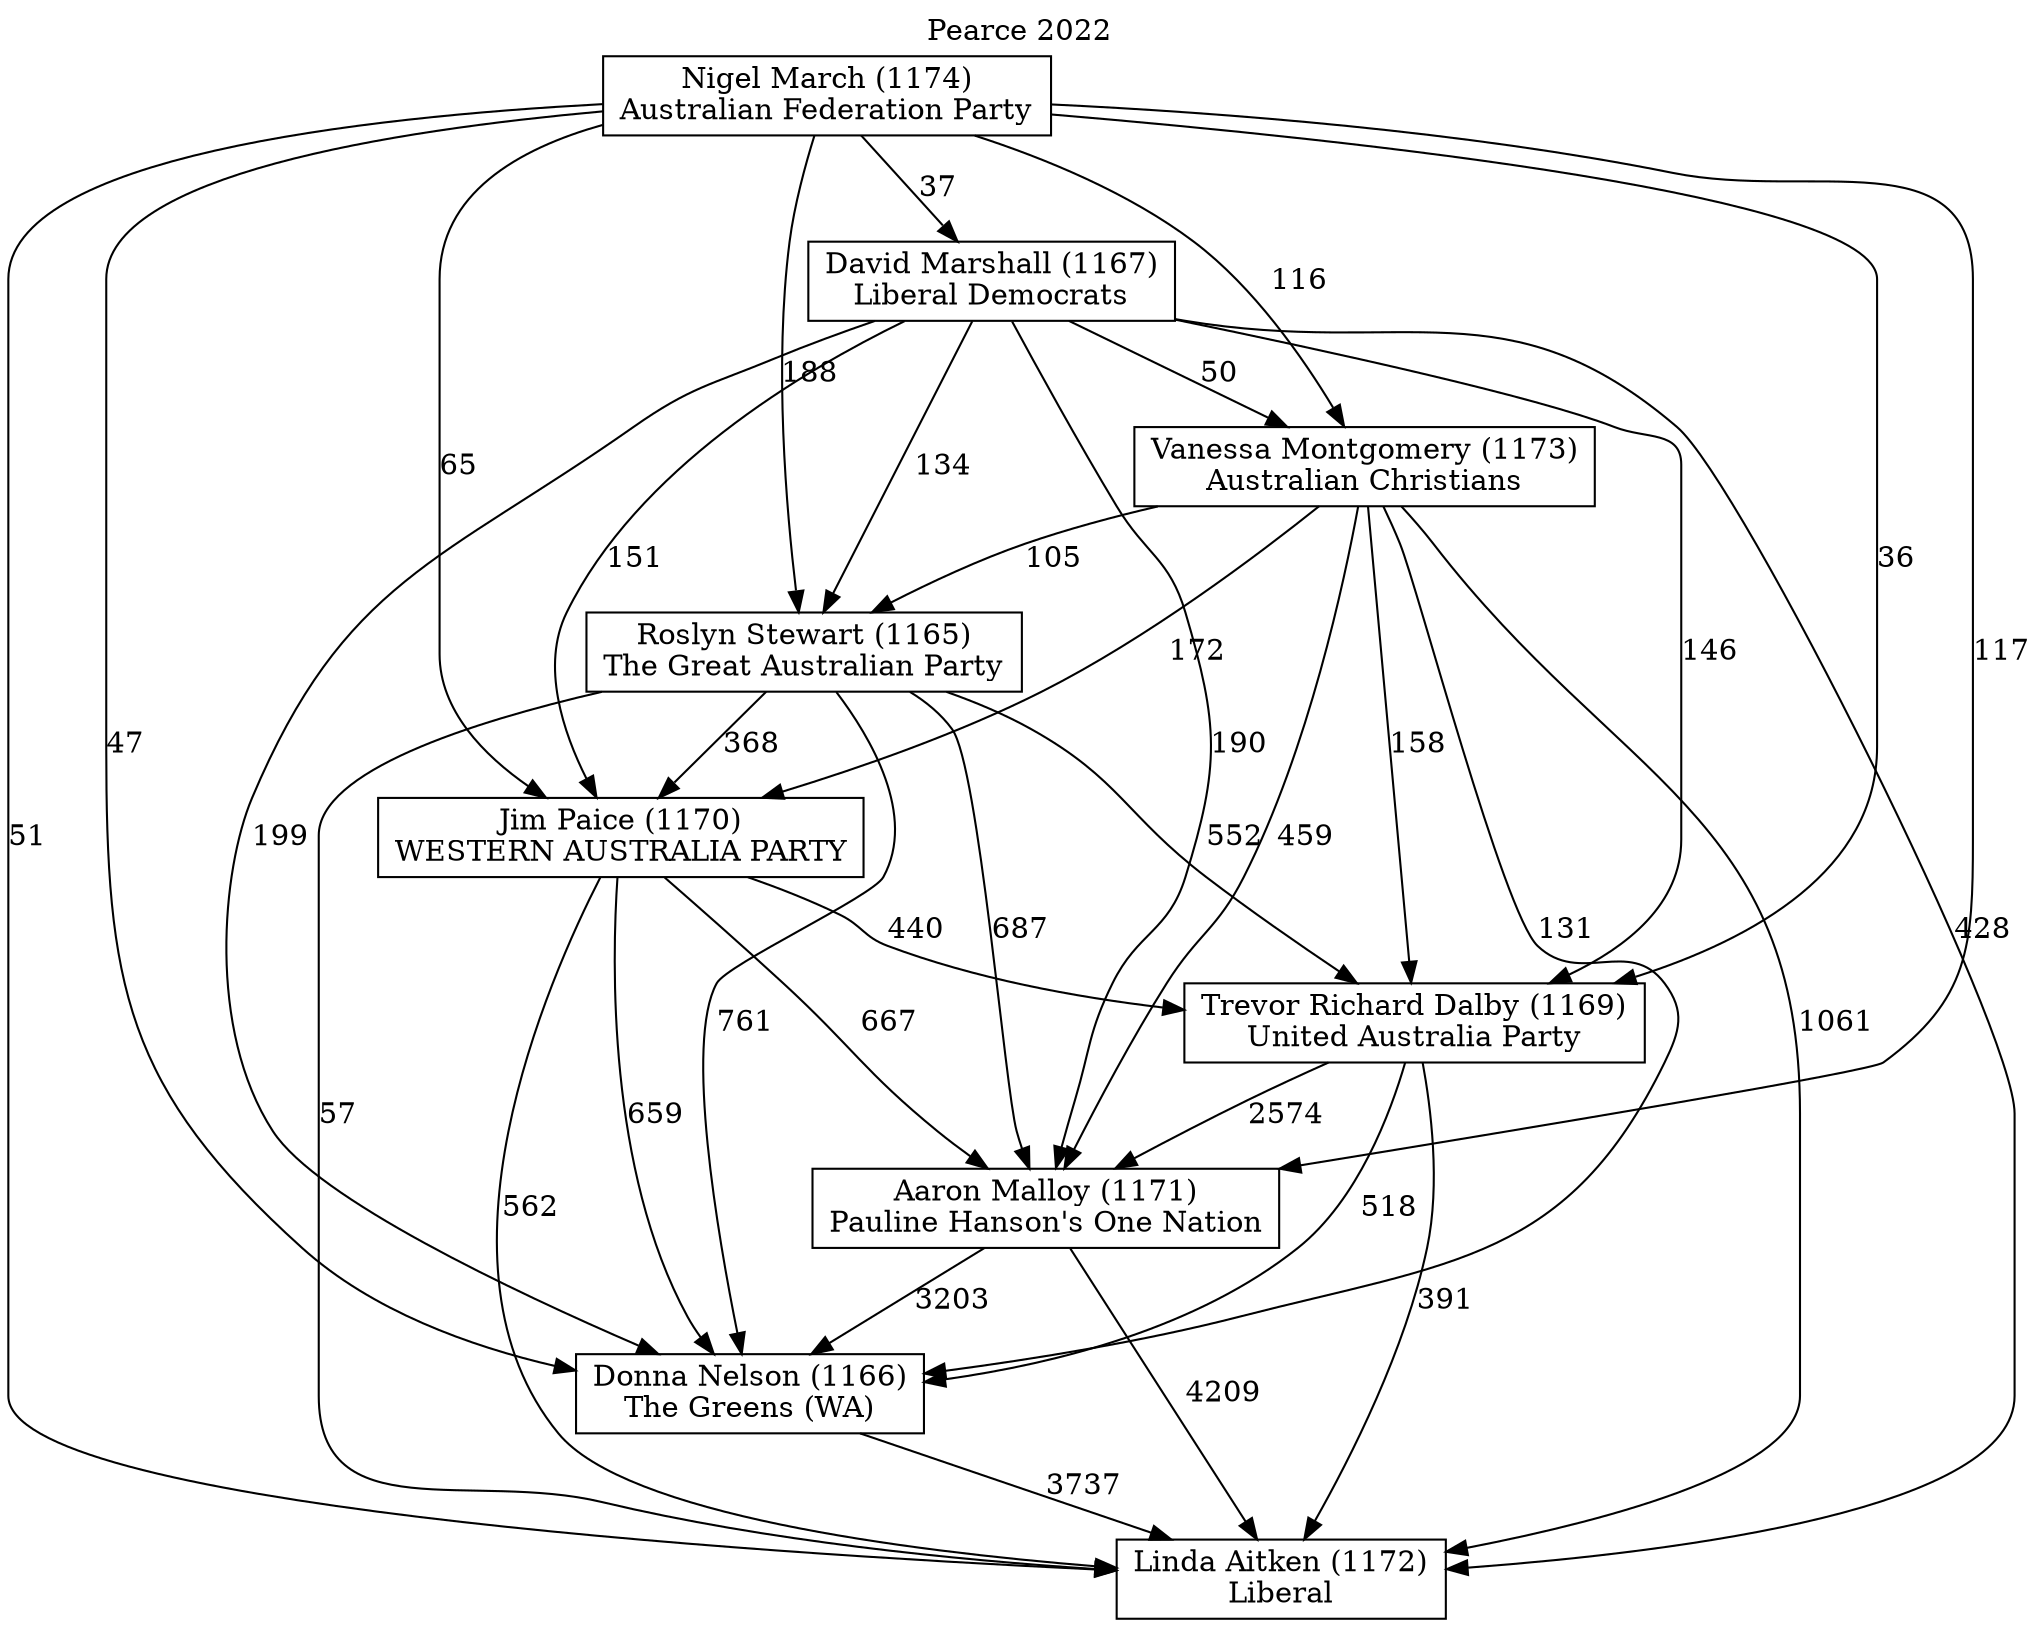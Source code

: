 // House preference flow
digraph "Linda Aitken (1172)_Pearce_2022" {
	graph [label="Pearce 2022" labelloc=t mclimit=10]
	node [shape=box]
	"Nigel March (1174)" [label="Nigel March (1174)
Australian Federation Party"]
	"Jim Paice (1170)" [label="Jim Paice (1170)
WESTERN AUSTRALIA PARTY"]
	"Linda Aitken (1172)" [label="Linda Aitken (1172)
Liberal"]
	"Roslyn Stewart (1165)" [label="Roslyn Stewart (1165)
The Great Australian Party"]
	"David Marshall (1167)" [label="David Marshall (1167)
Liberal Democrats"]
	"Aaron Malloy (1171)" [label="Aaron Malloy (1171)
Pauline Hanson's One Nation"]
	"Trevor Richard Dalby (1169)" [label="Trevor Richard Dalby (1169)
United Australia Party"]
	"Vanessa Montgomery (1173)" [label="Vanessa Montgomery (1173)
Australian Christians"]
	"Donna Nelson (1166)" [label="Donna Nelson (1166)
The Greens (WA)"]
	"David Marshall (1167)" -> "Jim Paice (1170)" [label=151]
	"David Marshall (1167)" -> "Trevor Richard Dalby (1169)" [label=146]
	"Donna Nelson (1166)" -> "Linda Aitken (1172)" [label=3737]
	"Nigel March (1174)" -> "David Marshall (1167)" [label=37]
	"Trevor Richard Dalby (1169)" -> "Linda Aitken (1172)" [label=391]
	"Aaron Malloy (1171)" -> "Linda Aitken (1172)" [label=4209]
	"Nigel March (1174)" -> "Jim Paice (1170)" [label=65]
	"Nigel March (1174)" -> "Trevor Richard Dalby (1169)" [label=36]
	"Jim Paice (1170)" -> "Trevor Richard Dalby (1169)" [label=440]
	"Vanessa Montgomery (1173)" -> "Jim Paice (1170)" [label=172]
	"Jim Paice (1170)" -> "Linda Aitken (1172)" [label=562]
	"David Marshall (1167)" -> "Vanessa Montgomery (1173)" [label=50]
	"Roslyn Stewart (1165)" -> "Trevor Richard Dalby (1169)" [label=552]
	"Nigel March (1174)" -> "Aaron Malloy (1171)" [label=117]
	"Roslyn Stewart (1165)" -> "Donna Nelson (1166)" [label=761]
	"Aaron Malloy (1171)" -> "Donna Nelson (1166)" [label=3203]
	"Trevor Richard Dalby (1169)" -> "Aaron Malloy (1171)" [label=2574]
	"Vanessa Montgomery (1173)" -> "Aaron Malloy (1171)" [label=459]
	"Vanessa Montgomery (1173)" -> "Trevor Richard Dalby (1169)" [label=158]
	"Nigel March (1174)" -> "Donna Nelson (1166)" [label=47]
	"Jim Paice (1170)" -> "Donna Nelson (1166)" [label=659]
	"Vanessa Montgomery (1173)" -> "Donna Nelson (1166)" [label=131]
	"Nigel March (1174)" -> "Roslyn Stewart (1165)" [label=188]
	"Vanessa Montgomery (1173)" -> "Roslyn Stewart (1165)" [label=105]
	"Nigel March (1174)" -> "Vanessa Montgomery (1173)" [label=116]
	"Trevor Richard Dalby (1169)" -> "Donna Nelson (1166)" [label=518]
	"Roslyn Stewart (1165)" -> "Jim Paice (1170)" [label=368]
	"Nigel March (1174)" -> "Linda Aitken (1172)" [label=51]
	"Jim Paice (1170)" -> "Aaron Malloy (1171)" [label=667]
	"David Marshall (1167)" -> "Linda Aitken (1172)" [label=428]
	"Vanessa Montgomery (1173)" -> "Linda Aitken (1172)" [label=1061]
	"David Marshall (1167)" -> "Donna Nelson (1166)" [label=199]
	"David Marshall (1167)" -> "Aaron Malloy (1171)" [label=190]
	"David Marshall (1167)" -> "Roslyn Stewart (1165)" [label=134]
	"Roslyn Stewart (1165)" -> "Aaron Malloy (1171)" [label=687]
	"Roslyn Stewart (1165)" -> "Linda Aitken (1172)" [label=57]
}
